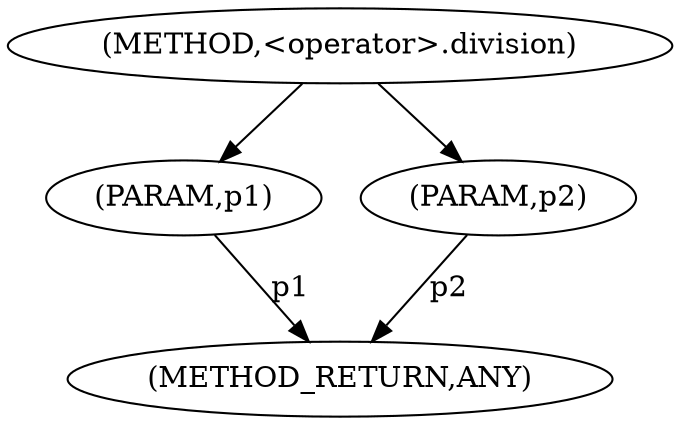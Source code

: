 digraph "&lt;operator&gt;.division" {  
"236" [label = <(METHOD,&lt;operator&gt;.division)> ]
"240" [label = <(METHOD_RETURN,ANY)> ]
"237" [label = <(PARAM,p1)> ]
"238" [label = <(PARAM,p2)> ]
  "237" -> "240"  [ label = "p1"] 
  "238" -> "240"  [ label = "p2"] 
  "236" -> "237" 
  "236" -> "238" 
}
